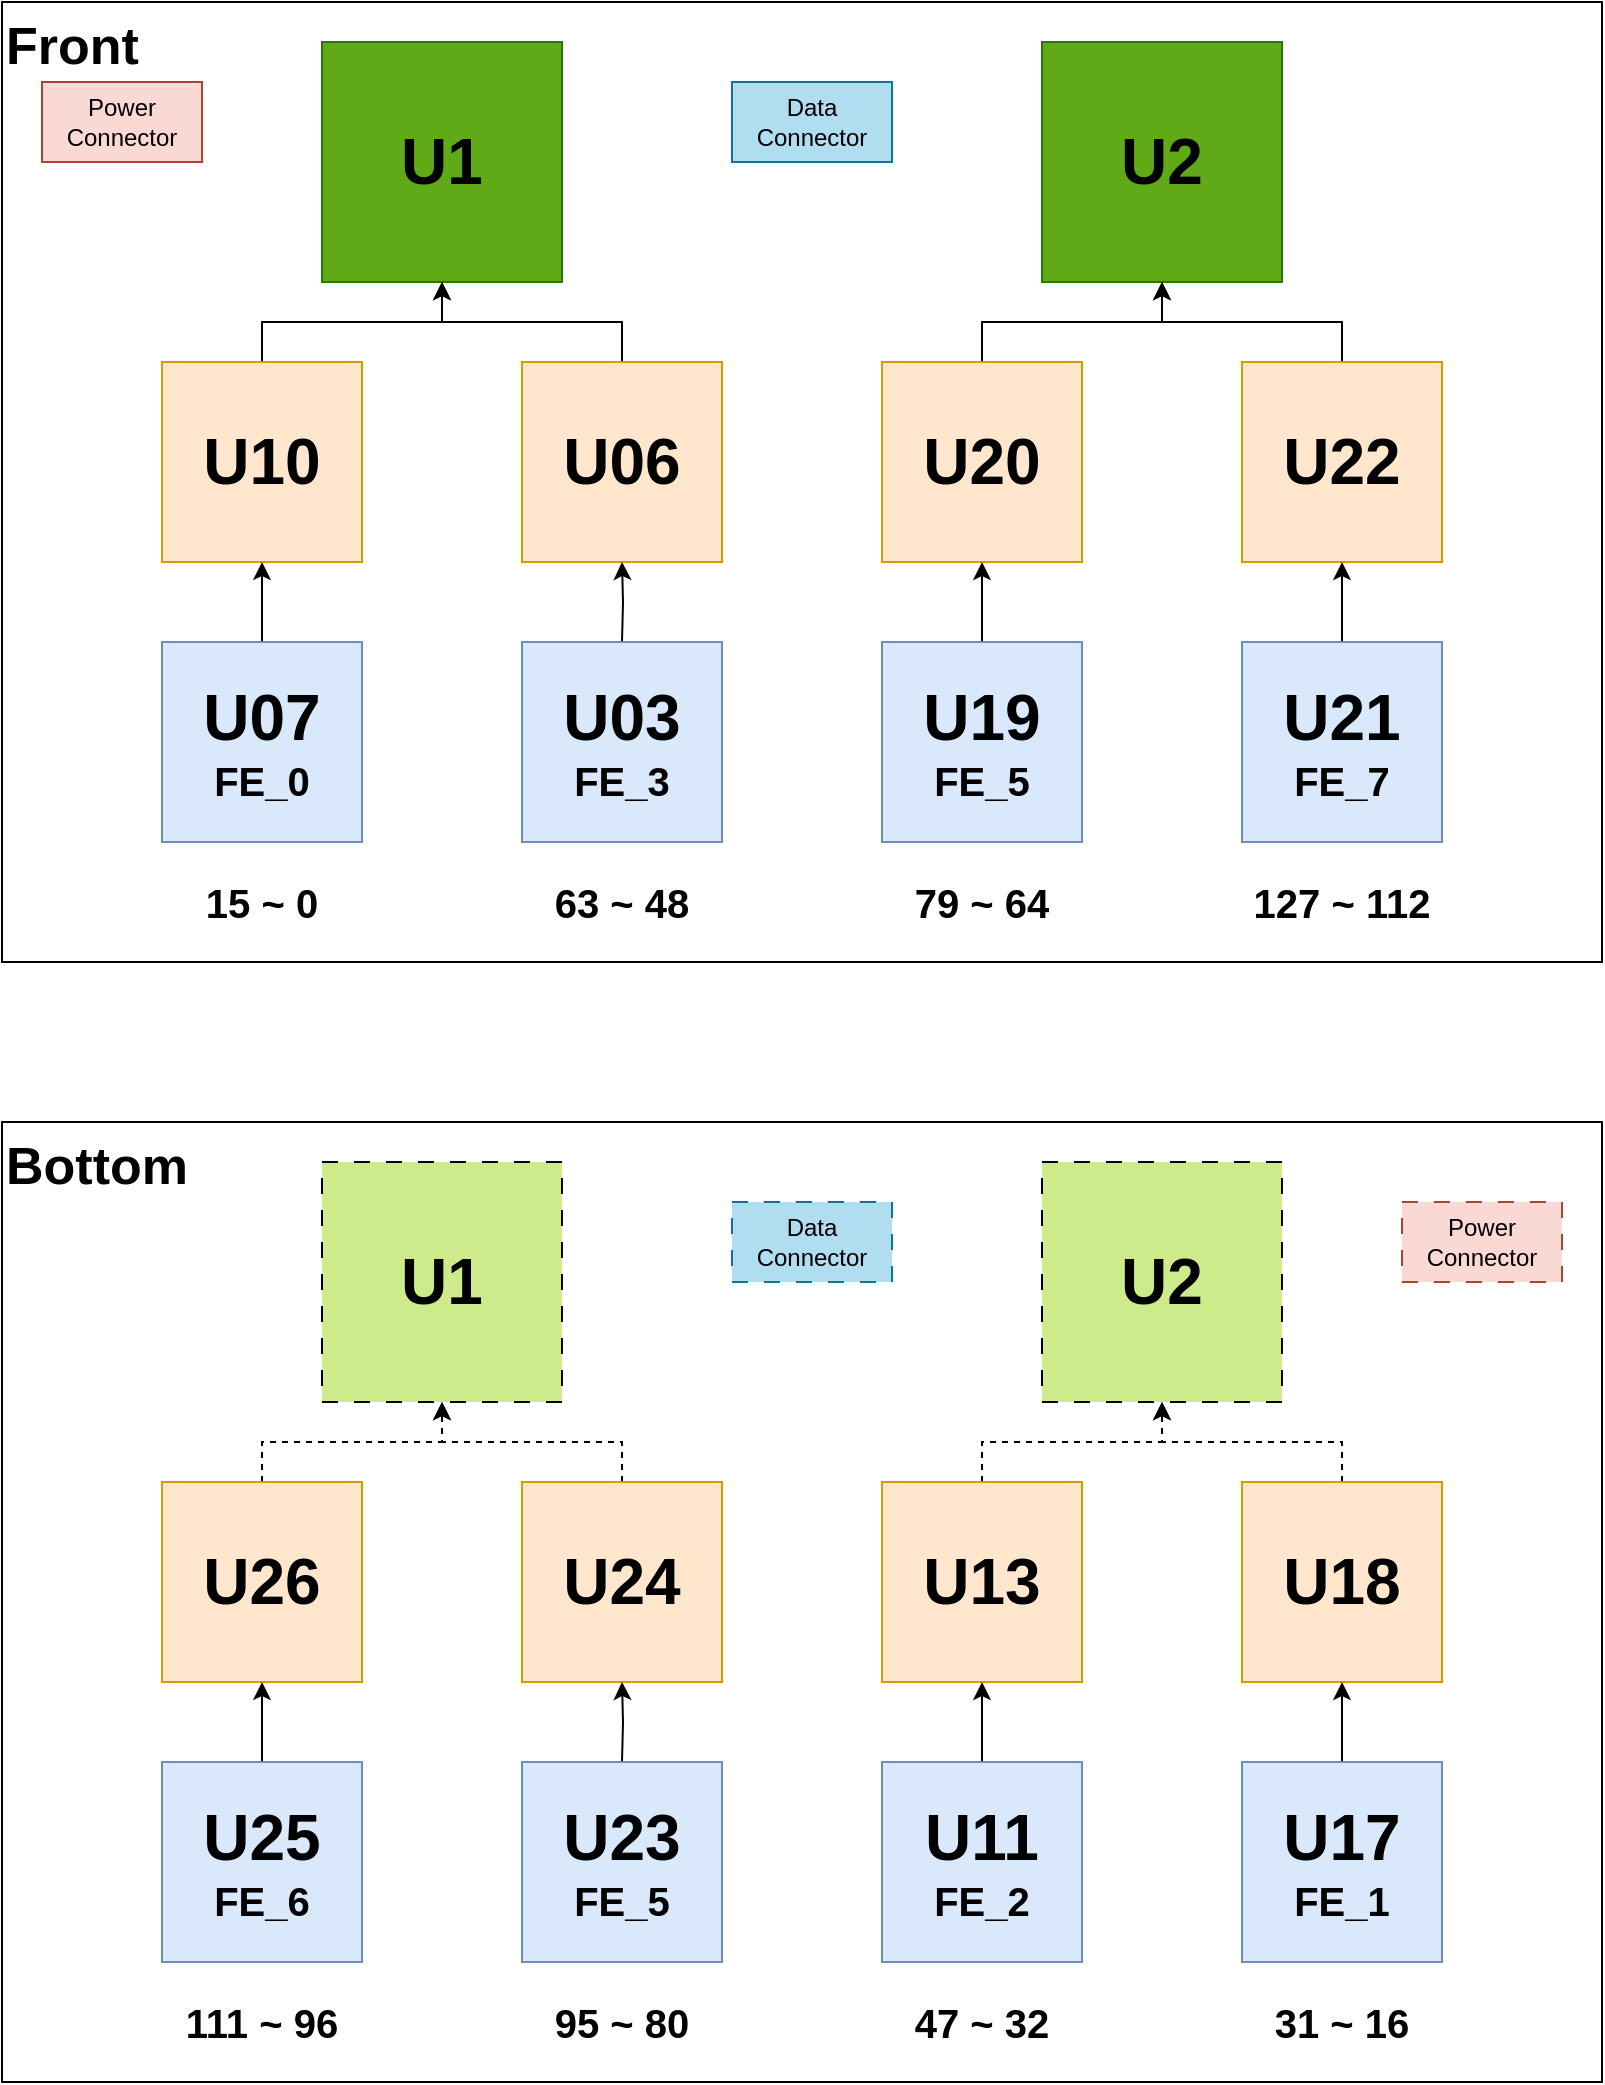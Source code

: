 <mxfile version="28.2.7">
  <diagram name="Page-1" id="tm_okDAMAoybUwAEOYvR">
    <mxGraphModel dx="2341" dy="1260" grid="1" gridSize="10" guides="1" tooltips="1" connect="1" arrows="1" fold="1" page="1" pageScale="1" pageWidth="850" pageHeight="1100" math="0" shadow="0">
      <root>
        <mxCell id="0" />
        <mxCell id="1" parent="0" />
        <mxCell id="kyU2B2ZRMLNJrYc_353p-16" value="Front" style="rounded=0;whiteSpace=wrap;html=1;align=left;verticalAlign=top;fontSize=26;fontStyle=1" vertex="1" parent="1">
          <mxGeometry x="20" y="40" width="800" height="480" as="geometry" />
        </mxCell>
        <mxCell id="kyU2B2ZRMLNJrYc_353p-1" value="&lt;font style=&quot;font-size: 32px;&quot;&gt;&lt;b style=&quot;&quot;&gt;U1&lt;/b&gt;&lt;/font&gt;" style="rounded=0;whiteSpace=wrap;html=1;fillColor=#60a917;strokeColor=#2D7600;fontColor=#000000;" vertex="1" parent="1">
          <mxGeometry x="180" y="60" width="120" height="120" as="geometry" />
        </mxCell>
        <mxCell id="kyU2B2ZRMLNJrYc_353p-2" value="&lt;font style=&quot;font-size: 32px;&quot;&gt;&lt;b style=&quot;&quot;&gt;U2&lt;/b&gt;&lt;/font&gt;" style="rounded=0;whiteSpace=wrap;html=1;fillColor=#60a917;strokeColor=#2D7600;fontColor=#000000;" vertex="1" parent="1">
          <mxGeometry x="540" y="60" width="120" height="120" as="geometry" />
        </mxCell>
        <mxCell id="kyU2B2ZRMLNJrYc_353p-41" style="edgeStyle=orthogonalEdgeStyle;rounded=0;orthogonalLoop=1;jettySize=auto;html=1;exitX=0.5;exitY=0;exitDx=0;exitDy=0;entryX=0.5;entryY=1;entryDx=0;entryDy=0;" edge="1" parent="1" source="kyU2B2ZRMLNJrYc_353p-3" target="kyU2B2ZRMLNJrYc_353p-1">
          <mxGeometry relative="1" as="geometry" />
        </mxCell>
        <mxCell id="kyU2B2ZRMLNJrYc_353p-3" value="&lt;font style=&quot;font-size: 32px;&quot;&gt;&lt;b style=&quot;&quot;&gt;U10&lt;/b&gt;&lt;/font&gt;" style="rounded=0;whiteSpace=wrap;html=1;fillColor=#ffe6cc;strokeColor=#d79b00;" vertex="1" parent="1">
          <mxGeometry x="100" y="220" width="100" height="100" as="geometry" />
        </mxCell>
        <mxCell id="kyU2B2ZRMLNJrYc_353p-46" style="edgeStyle=orthogonalEdgeStyle;rounded=0;orthogonalLoop=1;jettySize=auto;html=1;exitX=0.5;exitY=0;exitDx=0;exitDy=0;entryX=0.5;entryY=1;entryDx=0;entryDy=0;" edge="1" parent="1" source="kyU2B2ZRMLNJrYc_353p-4" target="kyU2B2ZRMLNJrYc_353p-1">
          <mxGeometry relative="1" as="geometry" />
        </mxCell>
        <mxCell id="kyU2B2ZRMLNJrYc_353p-4" value="&lt;font style=&quot;font-size: 32px;&quot;&gt;&lt;b style=&quot;&quot;&gt;U06&lt;/b&gt;&lt;/font&gt;" style="rounded=0;whiteSpace=wrap;html=1;fillColor=#ffe6cc;strokeColor=#d79b00;" vertex="1" parent="1">
          <mxGeometry x="280" y="220" width="100" height="100" as="geometry" />
        </mxCell>
        <mxCell id="kyU2B2ZRMLNJrYc_353p-43" style="edgeStyle=orthogonalEdgeStyle;rounded=0;orthogonalLoop=1;jettySize=auto;html=1;exitX=0.5;exitY=0;exitDx=0;exitDy=0;entryX=0.5;entryY=1;entryDx=0;entryDy=0;" edge="1" parent="1" source="kyU2B2ZRMLNJrYc_353p-5" target="kyU2B2ZRMLNJrYc_353p-2">
          <mxGeometry relative="1" as="geometry" />
        </mxCell>
        <mxCell id="kyU2B2ZRMLNJrYc_353p-5" value="&lt;font style=&quot;font-size: 32px;&quot;&gt;&lt;b style=&quot;&quot;&gt;U20&lt;/b&gt;&lt;/font&gt;" style="rounded=0;whiteSpace=wrap;html=1;fillColor=#ffe6cc;strokeColor=#d79b00;" vertex="1" parent="1">
          <mxGeometry x="460" y="220" width="100" height="100" as="geometry" />
        </mxCell>
        <mxCell id="kyU2B2ZRMLNJrYc_353p-45" style="edgeStyle=orthogonalEdgeStyle;rounded=0;orthogonalLoop=1;jettySize=auto;html=1;exitX=0.5;exitY=0;exitDx=0;exitDy=0;entryX=0.5;entryY=1;entryDx=0;entryDy=0;" edge="1" parent="1" source="kyU2B2ZRMLNJrYc_353p-6" target="kyU2B2ZRMLNJrYc_353p-2">
          <mxGeometry relative="1" as="geometry" />
        </mxCell>
        <mxCell id="kyU2B2ZRMLNJrYc_353p-6" value="&lt;font style=&quot;font-size: 32px;&quot;&gt;&lt;b style=&quot;&quot;&gt;U22&lt;/b&gt;&lt;/font&gt;" style="rounded=0;whiteSpace=wrap;html=1;fillColor=#ffe6cc;strokeColor=#d79b00;" vertex="1" parent="1">
          <mxGeometry x="640" y="220" width="100" height="100" as="geometry" />
        </mxCell>
        <mxCell id="kyU2B2ZRMLNJrYc_353p-17" style="edgeStyle=orthogonalEdgeStyle;rounded=0;orthogonalLoop=1;jettySize=auto;html=1;exitX=0.5;exitY=0;exitDx=0;exitDy=0;entryX=0.5;entryY=1;entryDx=0;entryDy=0;" edge="1" parent="1" source="kyU2B2ZRMLNJrYc_353p-7" target="kyU2B2ZRMLNJrYc_353p-3">
          <mxGeometry relative="1" as="geometry" />
        </mxCell>
        <mxCell id="kyU2B2ZRMLNJrYc_353p-7" value="&lt;font style=&quot;font-size: 32px;&quot;&gt;&lt;b style=&quot;&quot;&gt;U07&lt;/b&gt;&lt;/font&gt;&lt;div&gt;&lt;b style=&quot;font-size: 20px; background-color: transparent; color: light-dark(rgb(0, 0, 0), rgb(255, 255, 255));&quot;&gt;FE_0&lt;/b&gt;&lt;/div&gt;" style="rounded=0;whiteSpace=wrap;html=1;fillColor=#dae8fc;strokeColor=#6c8ebf;" vertex="1" parent="1">
          <mxGeometry x="100" y="360" width="100" height="100" as="geometry" />
        </mxCell>
        <mxCell id="kyU2B2ZRMLNJrYc_353p-18" style="edgeStyle=orthogonalEdgeStyle;rounded=0;orthogonalLoop=1;jettySize=auto;html=1;exitX=0.5;exitY=0;exitDx=0;exitDy=0;entryX=0.5;entryY=1;entryDx=0;entryDy=0;" edge="1" parent="1" target="kyU2B2ZRMLNJrYc_353p-4">
          <mxGeometry relative="1" as="geometry">
            <mxPoint x="330" y="360" as="sourcePoint" />
          </mxGeometry>
        </mxCell>
        <mxCell id="kyU2B2ZRMLNJrYc_353p-19" style="edgeStyle=orthogonalEdgeStyle;rounded=0;orthogonalLoop=1;jettySize=auto;html=1;exitX=0.5;exitY=0;exitDx=0;exitDy=0;entryX=0.5;entryY=1;entryDx=0;entryDy=0;" edge="1" parent="1" source="kyU2B2ZRMLNJrYc_353p-9" target="kyU2B2ZRMLNJrYc_353p-5">
          <mxGeometry relative="1" as="geometry" />
        </mxCell>
        <mxCell id="kyU2B2ZRMLNJrYc_353p-9" value="&lt;font style=&quot;font-size: 32px;&quot;&gt;&lt;b style=&quot;&quot;&gt;U19&lt;/b&gt;&lt;/font&gt;&lt;div&gt;&lt;font style=&quot;font-size: 20px;&quot;&gt;&lt;b style=&quot;&quot;&gt;FE_5&lt;/b&gt;&lt;/font&gt;&lt;/div&gt;" style="rounded=0;whiteSpace=wrap;html=1;fillColor=#dae8fc;strokeColor=#6c8ebf;" vertex="1" parent="1">
          <mxGeometry x="460" y="360" width="100" height="100" as="geometry" />
        </mxCell>
        <mxCell id="kyU2B2ZRMLNJrYc_353p-20" style="edgeStyle=orthogonalEdgeStyle;rounded=0;orthogonalLoop=1;jettySize=auto;html=1;exitX=0.5;exitY=0;exitDx=0;exitDy=0;entryX=0.5;entryY=1;entryDx=0;entryDy=0;" edge="1" parent="1" source="kyU2B2ZRMLNJrYc_353p-10" target="kyU2B2ZRMLNJrYc_353p-6">
          <mxGeometry relative="1" as="geometry" />
        </mxCell>
        <mxCell id="kyU2B2ZRMLNJrYc_353p-10" value="&lt;font style=&quot;font-size: 32px;&quot;&gt;&lt;b style=&quot;&quot;&gt;U21&lt;/b&gt;&lt;/font&gt;&lt;div&gt;&lt;font style=&quot;font-size: 20px;&quot;&gt;&lt;b style=&quot;&quot;&gt;FE_7&lt;/b&gt;&lt;/font&gt;&lt;/div&gt;" style="rounded=0;whiteSpace=wrap;html=1;fillColor=#dae8fc;strokeColor=#6c8ebf;" vertex="1" parent="1">
          <mxGeometry x="640" y="360" width="100" height="100" as="geometry" />
        </mxCell>
        <mxCell id="kyU2B2ZRMLNJrYc_353p-11" value="15 ~ 0" style="rounded=0;whiteSpace=wrap;html=1;fontSize=20;fontStyle=1;strokeColor=none;fillColor=none;" vertex="1" parent="1">
          <mxGeometry x="70" y="480" width="160" height="20" as="geometry" />
        </mxCell>
        <mxCell id="kyU2B2ZRMLNJrYc_353p-12" value="63 ~ 48" style="rounded=0;whiteSpace=wrap;html=1;fontSize=20;fontStyle=1;strokeColor=none;fillColor=none;" vertex="1" parent="1">
          <mxGeometry x="250" y="480" width="160" height="20" as="geometry" />
        </mxCell>
        <mxCell id="kyU2B2ZRMLNJrYc_353p-13" value="79 ~ 64" style="rounded=0;whiteSpace=wrap;html=1;fontSize=20;fontStyle=1;strokeColor=none;fillColor=none;" vertex="1" parent="1">
          <mxGeometry x="430" y="480" width="160" height="20" as="geometry" />
        </mxCell>
        <mxCell id="kyU2B2ZRMLNJrYc_353p-14" value="127 ~ 112" style="rounded=0;whiteSpace=wrap;html=1;fontSize=20;fontStyle=1;strokeColor=none;fillColor=none;" vertex="1" parent="1">
          <mxGeometry x="610" y="480" width="160" height="20" as="geometry" />
        </mxCell>
        <mxCell id="kyU2B2ZRMLNJrYc_353p-40" value="&lt;font style=&quot;font-size: 32px;&quot;&gt;&lt;b style=&quot;&quot;&gt;U03&lt;/b&gt;&lt;/font&gt;&lt;div&gt;&lt;b style=&quot;font-size: 20px; background-color: transparent; color: light-dark(rgb(0, 0, 0), rgb(255, 255, 255));&quot;&gt;FE_3&lt;/b&gt;&lt;/div&gt;" style="rounded=0;whiteSpace=wrap;html=1;fillColor=#dae8fc;strokeColor=#6c8ebf;" vertex="1" parent="1">
          <mxGeometry x="280" y="360" width="100" height="100" as="geometry" />
        </mxCell>
        <mxCell id="kyU2B2ZRMLNJrYc_353p-47" value="Power Connector" style="rounded=0;whiteSpace=wrap;html=1;fillColor=#fad9d5;strokeColor=#ae4132;" vertex="1" parent="1">
          <mxGeometry x="40" y="80" width="80" height="40" as="geometry" />
        </mxCell>
        <mxCell id="kyU2B2ZRMLNJrYc_353p-48" value="Data Connector" style="rounded=0;whiteSpace=wrap;html=1;fillColor=#b1ddf0;strokeColor=#10739e;" vertex="1" parent="1">
          <mxGeometry x="385" y="80" width="80" height="40" as="geometry" />
        </mxCell>
        <mxCell id="kyU2B2ZRMLNJrYc_353p-49" value="Bottom" style="rounded=0;whiteSpace=wrap;html=1;align=left;verticalAlign=top;fontSize=26;fontStyle=1" vertex="1" parent="1">
          <mxGeometry x="20" y="600" width="800" height="480" as="geometry" />
        </mxCell>
        <mxCell id="kyU2B2ZRMLNJrYc_353p-50" value="&lt;font style=&quot;font-size: 32px;&quot;&gt;&lt;b style=&quot;&quot;&gt;U1&lt;/b&gt;&lt;/font&gt;" style="rounded=0;whiteSpace=wrap;html=1;fillColor=#cdeb8b;strokeColor=default;gradientColor=none;dashed=1;dashPattern=8 8;" vertex="1" parent="1">
          <mxGeometry x="180" y="620" width="120" height="120" as="geometry" />
        </mxCell>
        <mxCell id="kyU2B2ZRMLNJrYc_353p-51" value="&lt;font style=&quot;font-size: 32px;&quot;&gt;&lt;b style=&quot;&quot;&gt;U2&lt;/b&gt;&lt;/font&gt;" style="rounded=0;whiteSpace=wrap;html=1;fillColor=#cdeb8b;strokeColor=default;gradientColor=none;dashed=1;dashPattern=8 8;" vertex="1" parent="1">
          <mxGeometry x="540" y="620" width="120" height="120" as="geometry" />
        </mxCell>
        <mxCell id="kyU2B2ZRMLNJrYc_353p-52" style="edgeStyle=orthogonalEdgeStyle;rounded=0;orthogonalLoop=1;jettySize=auto;html=1;exitX=0.5;exitY=0;exitDx=0;exitDy=0;entryX=0.5;entryY=1;entryDx=0;entryDy=0;dashed=1;" edge="1" parent="1" source="kyU2B2ZRMLNJrYc_353p-53" target="kyU2B2ZRMLNJrYc_353p-50">
          <mxGeometry relative="1" as="geometry" />
        </mxCell>
        <mxCell id="kyU2B2ZRMLNJrYc_353p-53" value="&lt;font style=&quot;font-size: 32px;&quot;&gt;&lt;b style=&quot;&quot;&gt;U26&lt;/b&gt;&lt;/font&gt;" style="rounded=0;whiteSpace=wrap;html=1;fillColor=#ffe6cc;strokeColor=#d79b00;" vertex="1" parent="1">
          <mxGeometry x="100" y="780" width="100" height="100" as="geometry" />
        </mxCell>
        <mxCell id="kyU2B2ZRMLNJrYc_353p-54" style="edgeStyle=orthogonalEdgeStyle;rounded=0;orthogonalLoop=1;jettySize=auto;html=1;exitX=0.5;exitY=0;exitDx=0;exitDy=0;entryX=0.5;entryY=1;entryDx=0;entryDy=0;dashed=1;" edge="1" parent="1" source="kyU2B2ZRMLNJrYc_353p-55" target="kyU2B2ZRMLNJrYc_353p-50">
          <mxGeometry relative="1" as="geometry" />
        </mxCell>
        <mxCell id="kyU2B2ZRMLNJrYc_353p-55" value="&lt;font style=&quot;font-size: 32px;&quot;&gt;&lt;b style=&quot;&quot;&gt;U24&lt;/b&gt;&lt;/font&gt;" style="rounded=0;whiteSpace=wrap;html=1;fillColor=#ffe6cc;strokeColor=#d79b00;" vertex="1" parent="1">
          <mxGeometry x="280" y="780" width="100" height="100" as="geometry" />
        </mxCell>
        <mxCell id="kyU2B2ZRMLNJrYc_353p-56" style="edgeStyle=orthogonalEdgeStyle;rounded=0;orthogonalLoop=1;jettySize=auto;html=1;exitX=0.5;exitY=0;exitDx=0;exitDy=0;entryX=0.5;entryY=1;entryDx=0;entryDy=0;dashed=1;" edge="1" parent="1" source="kyU2B2ZRMLNJrYc_353p-57" target="kyU2B2ZRMLNJrYc_353p-51">
          <mxGeometry relative="1" as="geometry" />
        </mxCell>
        <mxCell id="kyU2B2ZRMLNJrYc_353p-57" value="&lt;font style=&quot;font-size: 32px;&quot;&gt;&lt;b style=&quot;&quot;&gt;U13&lt;/b&gt;&lt;/font&gt;" style="rounded=0;whiteSpace=wrap;html=1;fillColor=#ffe6cc;strokeColor=#d79b00;" vertex="1" parent="1">
          <mxGeometry x="460" y="780" width="100" height="100" as="geometry" />
        </mxCell>
        <mxCell id="kyU2B2ZRMLNJrYc_353p-58" style="edgeStyle=orthogonalEdgeStyle;rounded=0;orthogonalLoop=1;jettySize=auto;html=1;exitX=0.5;exitY=0;exitDx=0;exitDy=0;entryX=0.5;entryY=1;entryDx=0;entryDy=0;dashed=1;" edge="1" parent="1" source="kyU2B2ZRMLNJrYc_353p-59" target="kyU2B2ZRMLNJrYc_353p-51">
          <mxGeometry relative="1" as="geometry" />
        </mxCell>
        <mxCell id="kyU2B2ZRMLNJrYc_353p-59" value="&lt;font style=&quot;font-size: 32px;&quot;&gt;&lt;b style=&quot;&quot;&gt;U18&lt;/b&gt;&lt;/font&gt;" style="rounded=0;whiteSpace=wrap;html=1;fillColor=#ffe6cc;strokeColor=#d79b00;" vertex="1" parent="1">
          <mxGeometry x="640" y="780" width="100" height="100" as="geometry" />
        </mxCell>
        <mxCell id="kyU2B2ZRMLNJrYc_353p-60" style="edgeStyle=orthogonalEdgeStyle;rounded=0;orthogonalLoop=1;jettySize=auto;html=1;exitX=0.5;exitY=0;exitDx=0;exitDy=0;entryX=0.5;entryY=1;entryDx=0;entryDy=0;" edge="1" parent="1" source="kyU2B2ZRMLNJrYc_353p-61" target="kyU2B2ZRMLNJrYc_353p-53">
          <mxGeometry relative="1" as="geometry" />
        </mxCell>
        <mxCell id="kyU2B2ZRMLNJrYc_353p-61" value="&lt;font style=&quot;font-size: 32px;&quot;&gt;&lt;b style=&quot;&quot;&gt;U25&lt;/b&gt;&lt;/font&gt;&lt;div&gt;&lt;b style=&quot;background-color: transparent; color: light-dark(rgb(0, 0, 0), rgb(255, 255, 255)); font-size: 20px;&quot;&gt;FE_6&lt;/b&gt;&lt;/div&gt;" style="rounded=0;whiteSpace=wrap;html=1;fillColor=#dae8fc;strokeColor=#6c8ebf;" vertex="1" parent="1">
          <mxGeometry x="100" y="920" width="100" height="100" as="geometry" />
        </mxCell>
        <mxCell id="kyU2B2ZRMLNJrYc_353p-62" style="edgeStyle=orthogonalEdgeStyle;rounded=0;orthogonalLoop=1;jettySize=auto;html=1;exitX=0.5;exitY=0;exitDx=0;exitDy=0;entryX=0.5;entryY=1;entryDx=0;entryDy=0;" edge="1" parent="1" target="kyU2B2ZRMLNJrYc_353p-55">
          <mxGeometry relative="1" as="geometry">
            <mxPoint x="330" y="920" as="sourcePoint" />
          </mxGeometry>
        </mxCell>
        <mxCell id="kyU2B2ZRMLNJrYc_353p-63" style="edgeStyle=orthogonalEdgeStyle;rounded=0;orthogonalLoop=1;jettySize=auto;html=1;exitX=0.5;exitY=0;exitDx=0;exitDy=0;entryX=0.5;entryY=1;entryDx=0;entryDy=0;" edge="1" parent="1" source="kyU2B2ZRMLNJrYc_353p-64" target="kyU2B2ZRMLNJrYc_353p-57">
          <mxGeometry relative="1" as="geometry" />
        </mxCell>
        <mxCell id="kyU2B2ZRMLNJrYc_353p-64" value="&lt;font style=&quot;font-size: 32px;&quot;&gt;&lt;b style=&quot;&quot;&gt;U11&lt;/b&gt;&lt;/font&gt;&lt;div&gt;&lt;font style=&quot;font-size: 20px;&quot;&gt;&lt;b style=&quot;&quot;&gt;FE_2&lt;/b&gt;&lt;/font&gt;&lt;/div&gt;" style="rounded=0;whiteSpace=wrap;html=1;fillColor=#dae8fc;strokeColor=#6c8ebf;" vertex="1" parent="1">
          <mxGeometry x="460" y="920" width="100" height="100" as="geometry" />
        </mxCell>
        <mxCell id="kyU2B2ZRMLNJrYc_353p-65" style="edgeStyle=orthogonalEdgeStyle;rounded=0;orthogonalLoop=1;jettySize=auto;html=1;exitX=0.5;exitY=0;exitDx=0;exitDy=0;entryX=0.5;entryY=1;entryDx=0;entryDy=0;" edge="1" parent="1" source="kyU2B2ZRMLNJrYc_353p-66" target="kyU2B2ZRMLNJrYc_353p-59">
          <mxGeometry relative="1" as="geometry" />
        </mxCell>
        <mxCell id="kyU2B2ZRMLNJrYc_353p-66" value="&lt;font style=&quot;font-size: 32px;&quot;&gt;&lt;b style=&quot;&quot;&gt;U17&lt;/b&gt;&lt;/font&gt;&lt;div&gt;&lt;b style=&quot;font-size: 20px; background-color: transparent; color: light-dark(rgb(0, 0, 0), rgb(255, 255, 255));&quot;&gt;FE_1&lt;/b&gt;&lt;/div&gt;" style="rounded=0;whiteSpace=wrap;html=1;fillColor=#dae8fc;strokeColor=#6c8ebf;" vertex="1" parent="1">
          <mxGeometry x="640" y="920" width="100" height="100" as="geometry" />
        </mxCell>
        <mxCell id="kyU2B2ZRMLNJrYc_353p-67" value="111 ~ 96" style="rounded=0;whiteSpace=wrap;html=1;fontSize=20;fontStyle=1;strokeColor=none;fillColor=none;" vertex="1" parent="1">
          <mxGeometry x="70" y="1040" width="160" height="20" as="geometry" />
        </mxCell>
        <mxCell id="kyU2B2ZRMLNJrYc_353p-68" value="95 ~ 80" style="rounded=0;whiteSpace=wrap;html=1;fontSize=20;fontStyle=1;strokeColor=none;fillColor=none;" vertex="1" parent="1">
          <mxGeometry x="250" y="1040" width="160" height="20" as="geometry" />
        </mxCell>
        <mxCell id="kyU2B2ZRMLNJrYc_353p-69" value="47 ~ 32" style="rounded=0;whiteSpace=wrap;html=1;fontSize=20;fontStyle=1;strokeColor=none;fillColor=none;" vertex="1" parent="1">
          <mxGeometry x="430" y="1040" width="160" height="20" as="geometry" />
        </mxCell>
        <mxCell id="kyU2B2ZRMLNJrYc_353p-70" value="31 ~ 16" style="rounded=0;whiteSpace=wrap;html=1;fontSize=20;fontStyle=1;strokeColor=none;fillColor=none;" vertex="1" parent="1">
          <mxGeometry x="610" y="1040" width="160" height="20" as="geometry" />
        </mxCell>
        <mxCell id="kyU2B2ZRMLNJrYc_353p-71" value="&lt;font style=&quot;font-size: 32px;&quot;&gt;&lt;b style=&quot;&quot;&gt;U23&lt;/b&gt;&lt;/font&gt;&lt;div&gt;&lt;b style=&quot;font-size: 20px; background-color: transparent; color: light-dark(rgb(0, 0, 0), rgb(255, 255, 255));&quot;&gt;FE_5&lt;/b&gt;&lt;/div&gt;" style="rounded=0;whiteSpace=wrap;html=1;fillColor=#dae8fc;strokeColor=#6c8ebf;" vertex="1" parent="1">
          <mxGeometry x="280" y="920" width="100" height="100" as="geometry" />
        </mxCell>
        <mxCell id="kyU2B2ZRMLNJrYc_353p-72" value="Power Connector" style="rounded=0;whiteSpace=wrap;html=1;fillColor=#fad9d5;strokeColor=#ae4132;dashed=1;dashPattern=8 8;" vertex="1" parent="1">
          <mxGeometry x="720" y="640" width="80" height="40" as="geometry" />
        </mxCell>
        <mxCell id="kyU2B2ZRMLNJrYc_353p-73" value="Data Connector" style="rounded=0;whiteSpace=wrap;html=1;fillColor=#b1ddf0;strokeColor=#10739e;dashed=1;dashPattern=8 8;" vertex="1" parent="1">
          <mxGeometry x="385" y="640" width="80" height="40" as="geometry" />
        </mxCell>
      </root>
    </mxGraphModel>
  </diagram>
</mxfile>
